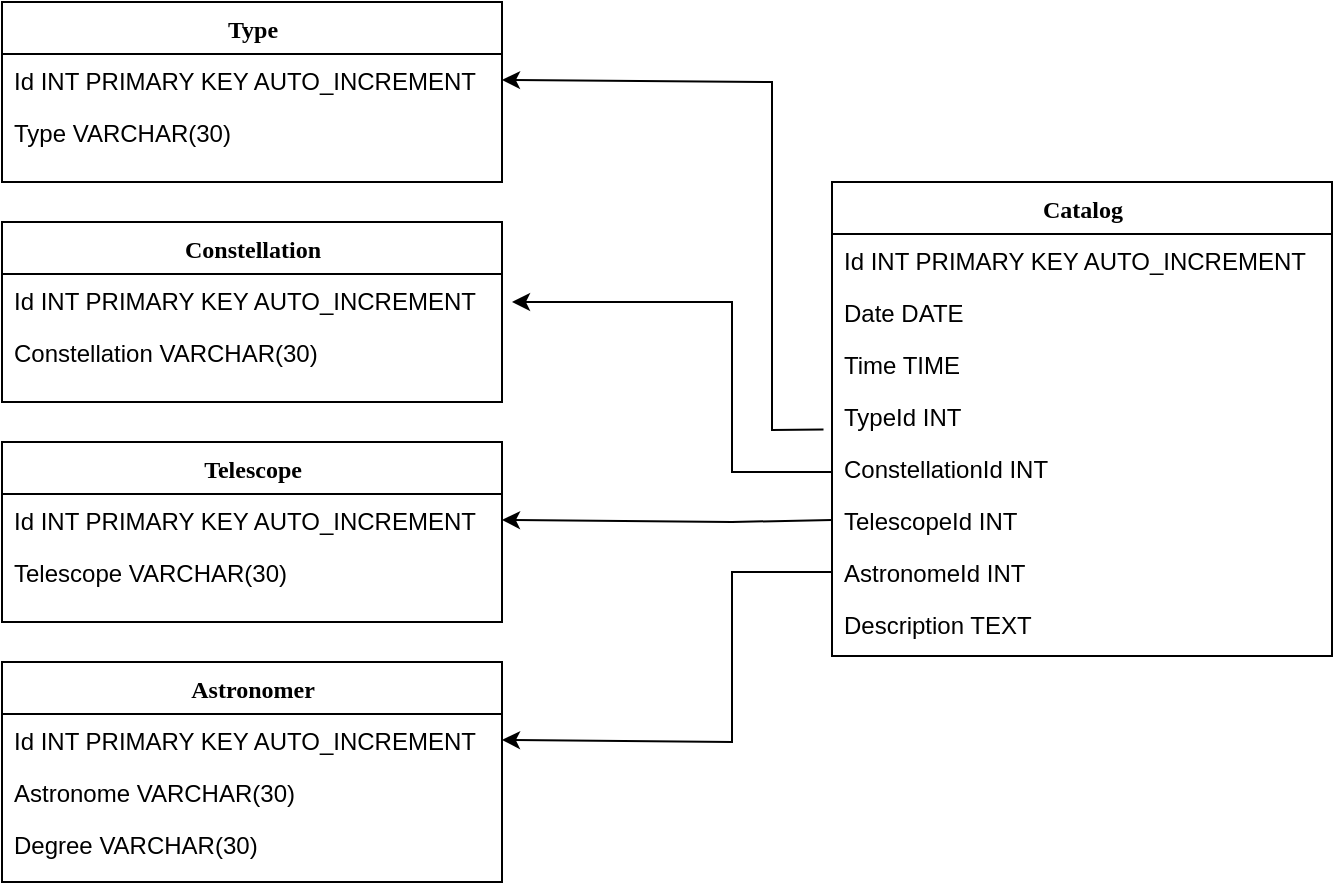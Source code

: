 <mxfile version="22.1.6" type="device">
  <diagram name="Page-1" id="9f46799a-70d6-7492-0946-bef42562c5a5">
    <mxGraphModel dx="804" dy="445" grid="1" gridSize="10" guides="1" tooltips="1" connect="1" arrows="1" fold="1" page="1" pageScale="1" pageWidth="1100" pageHeight="850" background="none" math="0" shadow="0">
      <root>
        <mxCell id="0" />
        <mxCell id="1" parent="0" />
        <mxCell id="78961159f06e98e8-17" value="Catalog" style="swimlane;html=1;fontStyle=1;align=center;verticalAlign=top;childLayout=stackLayout;horizontal=1;startSize=26;horizontalStack=0;resizeParent=1;resizeLast=0;collapsible=1;marginBottom=0;swimlaneFillColor=#ffffff;rounded=0;shadow=0;comic=0;labelBackgroundColor=none;strokeWidth=1;fillColor=none;fontFamily=Verdana;fontSize=12" parent="1" vertex="1">
          <mxGeometry x="675" y="190" width="250" height="237" as="geometry">
            <mxRectangle x="20" y="83" width="90" height="30" as="alternateBounds" />
          </mxGeometry>
        </mxCell>
        <mxCell id="78961159f06e98e8-21" value="Id INT PRIMARY KEY AUTO_INCREMENT" style="text;html=1;strokeColor=none;fillColor=none;align=left;verticalAlign=top;spacingLeft=4;spacingRight=4;whiteSpace=wrap;overflow=hidden;rotatable=0;points=[[0,0.5],[1,0.5]];portConstraint=eastwest;" parent="78961159f06e98e8-17" vertex="1">
          <mxGeometry y="26" width="250" height="26" as="geometry" />
        </mxCell>
        <mxCell id="78961159f06e98e8-23" value="Date DATE" style="text;html=1;strokeColor=none;fillColor=none;align=left;verticalAlign=top;spacingLeft=4;spacingRight=4;whiteSpace=wrap;overflow=hidden;rotatable=0;points=[[0,0.5],[1,0.5]];portConstraint=eastwest;" parent="78961159f06e98e8-17" vertex="1">
          <mxGeometry y="52" width="250" height="26" as="geometry" />
        </mxCell>
        <mxCell id="78961159f06e98e8-25" value="Time TIME" style="text;html=1;strokeColor=none;fillColor=none;align=left;verticalAlign=top;spacingLeft=4;spacingRight=4;whiteSpace=wrap;overflow=hidden;rotatable=0;points=[[0,0.5],[1,0.5]];portConstraint=eastwest;" parent="78961159f06e98e8-17" vertex="1">
          <mxGeometry y="78" width="250" height="26" as="geometry" />
        </mxCell>
        <mxCell id="78961159f06e98e8-26" value="TypeId INT" style="text;html=1;strokeColor=none;fillColor=none;align=left;verticalAlign=top;spacingLeft=4;spacingRight=4;whiteSpace=wrap;overflow=hidden;rotatable=0;points=[[0,0.5],[1,0.5]];portConstraint=eastwest;" parent="78961159f06e98e8-17" vertex="1">
          <mxGeometry y="104" width="250" height="26" as="geometry" />
        </mxCell>
        <mxCell id="78961159f06e98e8-24" value="ConstellationId INT" style="text;html=1;strokeColor=none;fillColor=none;align=left;verticalAlign=top;spacingLeft=4;spacingRight=4;whiteSpace=wrap;overflow=hidden;rotatable=0;points=[[0,0.5],[1,0.5]];portConstraint=eastwest;" parent="78961159f06e98e8-17" vertex="1">
          <mxGeometry y="130" width="250" height="26" as="geometry" />
        </mxCell>
        <mxCell id="78961159f06e98e8-20" value="TelescopeId INT" style="text;html=1;strokeColor=none;fillColor=none;align=left;verticalAlign=top;spacingLeft=4;spacingRight=4;whiteSpace=wrap;overflow=hidden;rotatable=0;points=[[0,0.5],[1,0.5]];portConstraint=eastwest;" parent="78961159f06e98e8-17" vertex="1">
          <mxGeometry y="156" width="250" height="26" as="geometry" />
        </mxCell>
        <mxCell id="78961159f06e98e8-27" value="AstronomeId INT" style="text;html=1;strokeColor=none;fillColor=none;align=left;verticalAlign=top;spacingLeft=4;spacingRight=4;whiteSpace=wrap;overflow=hidden;rotatable=0;points=[[0,0.5],[1,0.5]];portConstraint=eastwest;" parent="78961159f06e98e8-17" vertex="1">
          <mxGeometry y="182" width="250" height="26" as="geometry" />
        </mxCell>
        <mxCell id="2uR7sT_zowPXuuqPhRV9-1" value="Description TEXT" style="text;html=1;strokeColor=none;fillColor=none;align=left;verticalAlign=top;spacingLeft=4;spacingRight=4;whiteSpace=wrap;overflow=hidden;rotatable=0;points=[[0,0.5],[1,0.5]];portConstraint=eastwest;" vertex="1" parent="78961159f06e98e8-17">
          <mxGeometry y="208" width="250" height="26" as="geometry" />
        </mxCell>
        <mxCell id="2uR7sT_zowPXuuqPhRV9-2" value="Type" style="swimlane;html=1;fontStyle=1;align=center;verticalAlign=top;childLayout=stackLayout;horizontal=1;startSize=26;horizontalStack=0;resizeParent=1;resizeLast=0;collapsible=1;marginBottom=0;swimlaneFillColor=#ffffff;rounded=0;shadow=0;comic=0;labelBackgroundColor=none;strokeWidth=1;fillColor=none;fontFamily=Verdana;fontSize=12" vertex="1" parent="1">
          <mxGeometry x="260" y="100" width="250" height="90" as="geometry">
            <mxRectangle x="20" y="83" width="90" height="30" as="alternateBounds" />
          </mxGeometry>
        </mxCell>
        <mxCell id="2uR7sT_zowPXuuqPhRV9-3" value="Id INT PRIMARY KEY AUTO_INCREMENT" style="text;html=1;strokeColor=none;fillColor=none;align=left;verticalAlign=top;spacingLeft=4;spacingRight=4;whiteSpace=wrap;overflow=hidden;rotatable=0;points=[[0,0.5],[1,0.5]];portConstraint=eastwest;" vertex="1" parent="2uR7sT_zowPXuuqPhRV9-2">
          <mxGeometry y="26" width="250" height="26" as="geometry" />
        </mxCell>
        <mxCell id="2uR7sT_zowPXuuqPhRV9-4" value="Type VARCHAR(30)" style="text;html=1;strokeColor=none;fillColor=none;align=left;verticalAlign=top;spacingLeft=4;spacingRight=4;whiteSpace=wrap;overflow=hidden;rotatable=0;points=[[0,0.5],[1,0.5]];portConstraint=eastwest;" vertex="1" parent="2uR7sT_zowPXuuqPhRV9-2">
          <mxGeometry y="52" width="250" height="26" as="geometry" />
        </mxCell>
        <mxCell id="2uR7sT_zowPXuuqPhRV9-11" value="Constellation" style="swimlane;html=1;fontStyle=1;align=center;verticalAlign=top;childLayout=stackLayout;horizontal=1;startSize=26;horizontalStack=0;resizeParent=1;resizeLast=0;collapsible=1;marginBottom=0;swimlaneFillColor=#ffffff;rounded=0;shadow=0;comic=0;labelBackgroundColor=none;strokeWidth=1;fillColor=none;fontFamily=Verdana;fontSize=12" vertex="1" parent="1">
          <mxGeometry x="260" y="210" width="250" height="90" as="geometry">
            <mxRectangle x="20" y="83" width="90" height="30" as="alternateBounds" />
          </mxGeometry>
        </mxCell>
        <mxCell id="2uR7sT_zowPXuuqPhRV9-12" value="Id INT PRIMARY KEY AUTO_INCREMENT" style="text;html=1;strokeColor=none;fillColor=none;align=left;verticalAlign=top;spacingLeft=4;spacingRight=4;whiteSpace=wrap;overflow=hidden;rotatable=0;points=[[0,0.5],[1,0.5]];portConstraint=eastwest;" vertex="1" parent="2uR7sT_zowPXuuqPhRV9-11">
          <mxGeometry y="26" width="250" height="26" as="geometry" />
        </mxCell>
        <mxCell id="2uR7sT_zowPXuuqPhRV9-13" value="Constellation&amp;nbsp;VARCHAR(30)" style="text;html=1;strokeColor=none;fillColor=none;align=left;verticalAlign=top;spacingLeft=4;spacingRight=4;whiteSpace=wrap;overflow=hidden;rotatable=0;points=[[0,0.5],[1,0.5]];portConstraint=eastwest;" vertex="1" parent="2uR7sT_zowPXuuqPhRV9-11">
          <mxGeometry y="52" width="250" height="26" as="geometry" />
        </mxCell>
        <mxCell id="2uR7sT_zowPXuuqPhRV9-14" value="Telescope" style="swimlane;html=1;fontStyle=1;align=center;verticalAlign=top;childLayout=stackLayout;horizontal=1;startSize=26;horizontalStack=0;resizeParent=1;resizeLast=0;collapsible=1;marginBottom=0;swimlaneFillColor=#ffffff;rounded=0;shadow=0;comic=0;labelBackgroundColor=none;strokeWidth=1;fillColor=none;fontFamily=Verdana;fontSize=12" vertex="1" parent="1">
          <mxGeometry x="260" y="320" width="250" height="90" as="geometry">
            <mxRectangle x="20" y="83" width="90" height="30" as="alternateBounds" />
          </mxGeometry>
        </mxCell>
        <mxCell id="2uR7sT_zowPXuuqPhRV9-15" value="Id INT PRIMARY KEY AUTO_INCREMENT" style="text;html=1;strokeColor=none;fillColor=none;align=left;verticalAlign=top;spacingLeft=4;spacingRight=4;whiteSpace=wrap;overflow=hidden;rotatable=0;points=[[0,0.5],[1,0.5]];portConstraint=eastwest;" vertex="1" parent="2uR7sT_zowPXuuqPhRV9-14">
          <mxGeometry y="26" width="250" height="26" as="geometry" />
        </mxCell>
        <mxCell id="2uR7sT_zowPXuuqPhRV9-16" value="Telescope&amp;nbsp;VARCHAR(30)" style="text;html=1;strokeColor=none;fillColor=none;align=left;verticalAlign=top;spacingLeft=4;spacingRight=4;whiteSpace=wrap;overflow=hidden;rotatable=0;points=[[0,0.5],[1,0.5]];portConstraint=eastwest;" vertex="1" parent="2uR7sT_zowPXuuqPhRV9-14">
          <mxGeometry y="52" width="250" height="26" as="geometry" />
        </mxCell>
        <mxCell id="2uR7sT_zowPXuuqPhRV9-17" value="Astronomer" style="swimlane;html=1;fontStyle=1;align=center;verticalAlign=top;childLayout=stackLayout;horizontal=1;startSize=26;horizontalStack=0;resizeParent=1;resizeLast=0;collapsible=1;marginBottom=0;swimlaneFillColor=#ffffff;rounded=0;shadow=0;comic=0;labelBackgroundColor=none;strokeWidth=1;fillColor=none;fontFamily=Verdana;fontSize=12" vertex="1" parent="1">
          <mxGeometry x="260" y="430" width="250" height="110" as="geometry">
            <mxRectangle x="20" y="83" width="90" height="30" as="alternateBounds" />
          </mxGeometry>
        </mxCell>
        <mxCell id="2uR7sT_zowPXuuqPhRV9-18" value="Id INT PRIMARY KEY AUTO_INCREMENT" style="text;html=1;strokeColor=none;fillColor=none;align=left;verticalAlign=top;spacingLeft=4;spacingRight=4;whiteSpace=wrap;overflow=hidden;rotatable=0;points=[[0,0.5],[1,0.5]];portConstraint=eastwest;" vertex="1" parent="2uR7sT_zowPXuuqPhRV9-17">
          <mxGeometry y="26" width="250" height="26" as="geometry" />
        </mxCell>
        <mxCell id="2uR7sT_zowPXuuqPhRV9-19" value="Astronome&amp;nbsp;VARCHAR(30)" style="text;html=1;strokeColor=none;fillColor=none;align=left;verticalAlign=top;spacingLeft=4;spacingRight=4;whiteSpace=wrap;overflow=hidden;rotatable=0;points=[[0,0.5],[1,0.5]];portConstraint=eastwest;" vertex="1" parent="2uR7sT_zowPXuuqPhRV9-17">
          <mxGeometry y="52" width="250" height="26" as="geometry" />
        </mxCell>
        <mxCell id="2uR7sT_zowPXuuqPhRV9-24" value="Degree VARCHAR(30)" style="text;html=1;strokeColor=none;fillColor=none;align=left;verticalAlign=top;spacingLeft=4;spacingRight=4;whiteSpace=wrap;overflow=hidden;rotatable=0;points=[[0,0.5],[1,0.5]];portConstraint=eastwest;" vertex="1" parent="2uR7sT_zowPXuuqPhRV9-17">
          <mxGeometry y="78" width="250" height="26" as="geometry" />
        </mxCell>
        <mxCell id="2uR7sT_zowPXuuqPhRV9-20" value="" style="endArrow=classic;html=1;rounded=0;exitX=-0.017;exitY=0.76;exitDx=0;exitDy=0;exitPerimeter=0;entryX=1;entryY=0.5;entryDx=0;entryDy=0;" edge="1" parent="1" source="78961159f06e98e8-26" target="2uR7sT_zowPXuuqPhRV9-3">
          <mxGeometry width="50" height="50" relative="1" as="geometry">
            <mxPoint x="565" y="240" as="sourcePoint" />
            <mxPoint x="615" y="190" as="targetPoint" />
            <Array as="points">
              <mxPoint x="645" y="314" />
              <mxPoint x="645" y="140" />
            </Array>
          </mxGeometry>
        </mxCell>
        <mxCell id="2uR7sT_zowPXuuqPhRV9-21" value="" style="endArrow=classic;html=1;rounded=0;exitX=-0.017;exitY=0.76;exitDx=0;exitDy=0;exitPerimeter=0;" edge="1" parent="1">
          <mxGeometry width="50" height="50" relative="1" as="geometry">
            <mxPoint x="675" y="335" as="sourcePoint" />
            <mxPoint x="515" y="250" as="targetPoint" />
            <Array as="points">
              <mxPoint x="625" y="335" />
              <mxPoint x="625" y="250" />
            </Array>
          </mxGeometry>
        </mxCell>
        <mxCell id="2uR7sT_zowPXuuqPhRV9-22" value="" style="endArrow=classic;html=1;rounded=0;entryX=1;entryY=0.5;entryDx=0;entryDy=0;exitX=0;exitY=0.5;exitDx=0;exitDy=0;" edge="1" parent="1" source="78961159f06e98e8-20" target="2uR7sT_zowPXuuqPhRV9-15">
          <mxGeometry width="50" height="50" relative="1" as="geometry">
            <mxPoint x="665" y="360" as="sourcePoint" />
            <mxPoint x="515" y="270" as="targetPoint" />
            <Array as="points">
              <mxPoint x="625" y="360" />
            </Array>
          </mxGeometry>
        </mxCell>
        <mxCell id="2uR7sT_zowPXuuqPhRV9-23" value="" style="endArrow=classic;html=1;rounded=0;exitX=-0.017;exitY=0.76;exitDx=0;exitDy=0;exitPerimeter=0;entryX=1;entryY=0.5;entryDx=0;entryDy=0;" edge="1" parent="1" target="2uR7sT_zowPXuuqPhRV9-18">
          <mxGeometry width="50" height="50" relative="1" as="geometry">
            <mxPoint x="675" y="385" as="sourcePoint" />
            <mxPoint x="515" y="470" as="targetPoint" />
            <Array as="points">
              <mxPoint x="625" y="385" />
              <mxPoint x="625" y="470" />
            </Array>
          </mxGeometry>
        </mxCell>
      </root>
    </mxGraphModel>
  </diagram>
</mxfile>
